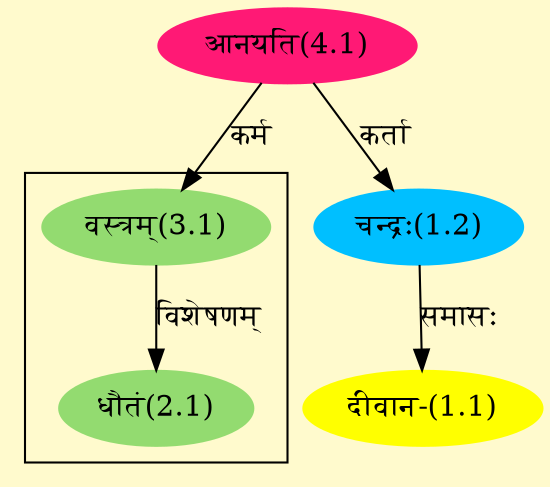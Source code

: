 digraph G{
rankdir=BT;
 compound=true;
 bgcolor="lemonchiffon1";

subgraph cluster_1{
Node2_1 [style=filled, color="#93DB70" label = "धौतं(2.1)"]
Node3_1 [style=filled, color="#93DB70" label = "वस्त्रम्(3.1)"]

}
Node1_1 [style=filled, color="#FFFF00" label = "दीवान-(1.1)"]
Node1_2 [style=filled, color="#00BFFF" label = "चन्द्रः(1.2)"]
Node4_1 [style=filled, color="#FF1975" label = "आनयति(4.1)"]
Node3_1 [style=filled, color="#93DB70" label = "वस्त्रम्(3.1)"]
/* Start of Relations section */

Node1_1 -> Node1_2 [  label="समासः"  dir="back" ]
Node1_2 -> Node4_1 [  label="कर्ता"  dir="back" ]
Node2_1 -> Node3_1 [  label="विशेषणम्"  dir="back" ]
Node3_1 -> Node4_1 [  label="कर्म"  dir="back" ]
}
